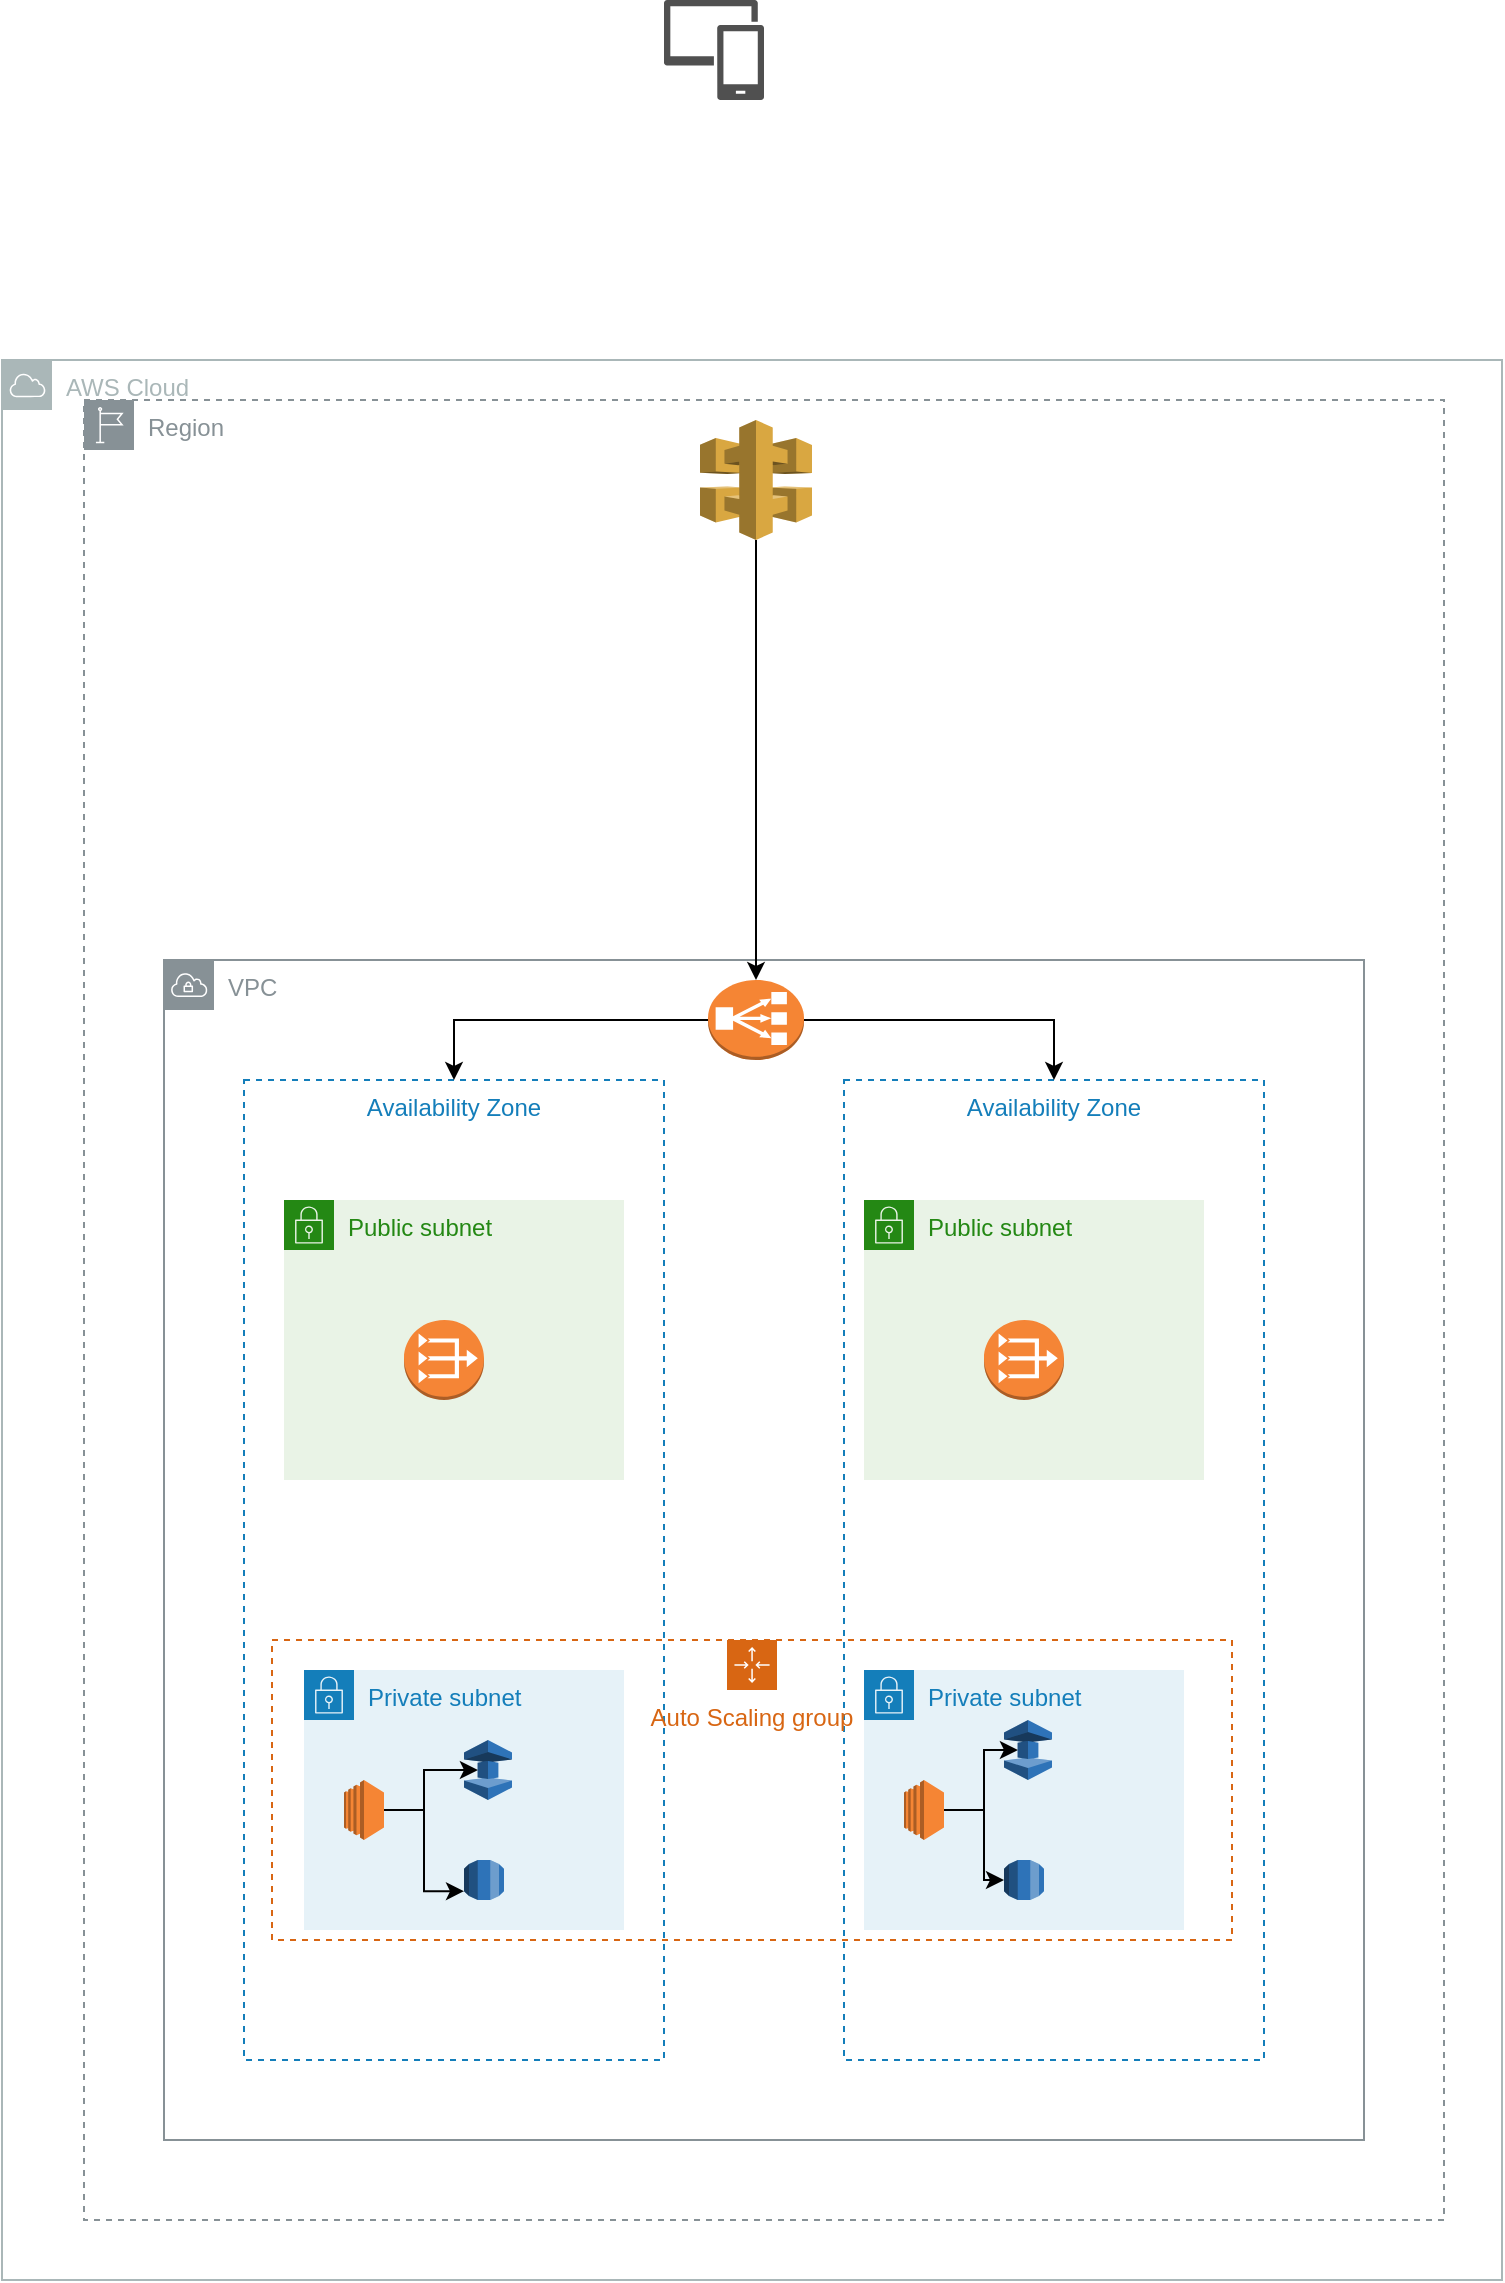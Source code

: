 <mxfile version="21.1.1" type="github">
  <diagram name="Page-1" id="0Z0dmIoloKLWmDzg_9Ur">
    <mxGraphModel dx="1306" dy="756" grid="1" gridSize="10" guides="1" tooltips="1" connect="1" arrows="1" fold="1" page="1" pageScale="1" pageWidth="827" pageHeight="1169" math="0" shadow="0">
      <root>
        <mxCell id="0" />
        <mxCell id="1" parent="0" />
        <mxCell id="ZeKKyTA1GvqAnuSzezD5-3" value="AWS Cloud" style="sketch=0;outlineConnect=0;gradientColor=none;html=1;whiteSpace=wrap;fontSize=12;fontStyle=0;shape=mxgraph.aws4.group;grIcon=mxgraph.aws4.group_aws_cloud;strokeColor=#AAB7B8;fillColor=none;verticalAlign=top;align=left;spacingLeft=30;fontColor=#AAB7B8;dashed=0;" parent="1" vertex="1">
          <mxGeometry x="39" y="190" width="750" height="960" as="geometry" />
        </mxCell>
        <mxCell id="ZeKKyTA1GvqAnuSzezD5-4" value="Region" style="sketch=0;outlineConnect=0;gradientColor=none;html=1;whiteSpace=wrap;fontSize=12;fontStyle=0;shape=mxgraph.aws4.group;grIcon=mxgraph.aws4.group_region;strokeColor=#879196;fillColor=none;verticalAlign=top;align=left;spacingLeft=30;fontColor=#879196;dashed=1;" parent="1" vertex="1">
          <mxGeometry x="80" y="210" width="680" height="910" as="geometry" />
        </mxCell>
        <mxCell id="ZeKKyTA1GvqAnuSzezD5-5" value="VPC" style="sketch=0;outlineConnect=0;gradientColor=none;html=1;whiteSpace=wrap;fontSize=12;fontStyle=0;shape=mxgraph.aws4.group;grIcon=mxgraph.aws4.group_vpc;strokeColor=#879196;fillColor=none;verticalAlign=top;align=left;spacingLeft=30;fontColor=#879196;dashed=0;" parent="1" vertex="1">
          <mxGeometry x="120" y="490" width="600" height="590" as="geometry" />
        </mxCell>
        <mxCell id="poGFU8xNLzM71z-gRhvB-1" value="Availability Zone" style="fillColor=none;strokeColor=#147EBA;dashed=1;verticalAlign=top;fontStyle=0;fontColor=#147EBA;whiteSpace=wrap;html=1;" parent="1" vertex="1">
          <mxGeometry x="160" y="550" width="210" height="490" as="geometry" />
        </mxCell>
        <mxCell id="poGFU8xNLzM71z-gRhvB-3" value="Public subnet" style="points=[[0,0],[0.25,0],[0.5,0],[0.75,0],[1,0],[1,0.25],[1,0.5],[1,0.75],[1,1],[0.75,1],[0.5,1],[0.25,1],[0,1],[0,0.75],[0,0.5],[0,0.25]];outlineConnect=0;gradientColor=none;html=1;whiteSpace=wrap;fontSize=12;fontStyle=0;container=1;pointerEvents=0;collapsible=0;recursiveResize=0;shape=mxgraph.aws4.group;grIcon=mxgraph.aws4.group_security_group;grStroke=0;strokeColor=#248814;fillColor=#E9F3E6;verticalAlign=top;align=left;spacingLeft=30;fontColor=#248814;dashed=0;" parent="1" vertex="1">
          <mxGeometry x="180" y="610" width="170" height="140" as="geometry" />
        </mxCell>
        <mxCell id="Vlm_jPhdJ4eIxLxJds_A-11" value="" style="outlineConnect=0;dashed=0;verticalLabelPosition=bottom;verticalAlign=top;align=center;html=1;shape=mxgraph.aws3.vpc_nat_gateway;fillColor=#F58536;gradientColor=none;" vertex="1" parent="poGFU8xNLzM71z-gRhvB-3">
          <mxGeometry x="60" y="60" width="40" height="40" as="geometry" />
        </mxCell>
        <mxCell id="poGFU8xNLzM71z-gRhvB-6" value="Private subnet" style="points=[[0,0],[0.25,0],[0.5,0],[0.75,0],[1,0],[1,0.25],[1,0.5],[1,0.75],[1,1],[0.75,1],[0.5,1],[0.25,1],[0,1],[0,0.75],[0,0.5],[0,0.25]];outlineConnect=0;gradientColor=none;html=1;whiteSpace=wrap;fontSize=12;fontStyle=0;container=1;pointerEvents=0;collapsible=0;recursiveResize=0;shape=mxgraph.aws4.group;grIcon=mxgraph.aws4.group_security_group;grStroke=0;strokeColor=#147EBA;fillColor=#E6F2F8;verticalAlign=top;align=left;spacingLeft=30;fontColor=#147EBA;dashed=0;" parent="1" vertex="1">
          <mxGeometry x="190" y="845" width="160" height="130" as="geometry" />
        </mxCell>
        <mxCell id="poGFU8xNLzM71z-gRhvB-8" value="Public subnet" style="points=[[0,0],[0.25,0],[0.5,0],[0.75,0],[1,0],[1,0.25],[1,0.5],[1,0.75],[1,1],[0.75,1],[0.5,1],[0.25,1],[0,1],[0,0.75],[0,0.5],[0,0.25]];outlineConnect=0;gradientColor=none;html=1;whiteSpace=wrap;fontSize=12;fontStyle=0;container=1;pointerEvents=0;collapsible=0;recursiveResize=0;shape=mxgraph.aws4.group;grIcon=mxgraph.aws4.group_security_group;grStroke=0;strokeColor=#248814;fillColor=#E9F3E6;verticalAlign=top;align=left;spacingLeft=30;fontColor=#248814;dashed=0;" parent="1" vertex="1">
          <mxGeometry x="470" y="610" width="170" height="140" as="geometry" />
        </mxCell>
        <mxCell id="poGFU8xNLzM71z-gRhvB-9" value="Private subnet" style="points=[[0,0],[0.25,0],[0.5,0],[0.75,0],[1,0],[1,0.25],[1,0.5],[1,0.75],[1,1],[0.75,1],[0.5,1],[0.25,1],[0,1],[0,0.75],[0,0.5],[0,0.25]];outlineConnect=0;gradientColor=none;html=1;whiteSpace=wrap;fontSize=12;fontStyle=0;container=1;pointerEvents=0;collapsible=0;recursiveResize=0;shape=mxgraph.aws4.group;grIcon=mxgraph.aws4.group_security_group;grStroke=0;strokeColor=#147EBA;fillColor=#E6F2F8;verticalAlign=top;align=left;spacingLeft=30;fontColor=#147EBA;dashed=0;" parent="1" vertex="1">
          <mxGeometry x="470" y="845" width="160" height="130" as="geometry" />
        </mxCell>
        <mxCell id="poGFU8xNLzM71z-gRhvB-10" value="Availability Zone" style="fillColor=none;strokeColor=#147EBA;dashed=1;verticalAlign=top;fontStyle=0;fontColor=#147EBA;whiteSpace=wrap;html=1;" parent="1" vertex="1">
          <mxGeometry x="460" y="550" width="210" height="490" as="geometry" />
        </mxCell>
        <mxCell id="Vlm_jPhdJ4eIxLxJds_A-1" value="" style="sketch=0;pointerEvents=1;shadow=0;dashed=0;html=1;strokeColor=none;labelPosition=center;verticalLabelPosition=bottom;verticalAlign=top;align=center;fillColor=#505050;shape=mxgraph.mscae.intune.device_group" vertex="1" parent="1">
          <mxGeometry x="370" y="10" width="50" height="50" as="geometry" />
        </mxCell>
        <mxCell id="Vlm_jPhdJ4eIxLxJds_A-9" style="edgeStyle=orthogonalEdgeStyle;rounded=0;orthogonalLoop=1;jettySize=auto;html=1;" edge="1" parent="1" source="Vlm_jPhdJ4eIxLxJds_A-3" target="Vlm_jPhdJ4eIxLxJds_A-4">
          <mxGeometry relative="1" as="geometry" />
        </mxCell>
        <mxCell id="Vlm_jPhdJ4eIxLxJds_A-3" value="" style="outlineConnect=0;dashed=0;verticalLabelPosition=bottom;verticalAlign=top;align=center;html=1;shape=mxgraph.aws3.api_gateway;fillColor=#D9A741;gradientColor=none;" vertex="1" parent="1">
          <mxGeometry x="388" y="220" width="56" height="60" as="geometry" />
        </mxCell>
        <mxCell id="Vlm_jPhdJ4eIxLxJds_A-5" style="edgeStyle=orthogonalEdgeStyle;rounded=0;orthogonalLoop=1;jettySize=auto;html=1;entryX=0.5;entryY=0;entryDx=0;entryDy=0;" edge="1" parent="1" source="Vlm_jPhdJ4eIxLxJds_A-4" target="poGFU8xNLzM71z-gRhvB-10">
          <mxGeometry relative="1" as="geometry" />
        </mxCell>
        <mxCell id="Vlm_jPhdJ4eIxLxJds_A-6" style="edgeStyle=orthogonalEdgeStyle;rounded=0;orthogonalLoop=1;jettySize=auto;html=1;" edge="1" parent="1" source="Vlm_jPhdJ4eIxLxJds_A-4" target="poGFU8xNLzM71z-gRhvB-1">
          <mxGeometry relative="1" as="geometry" />
        </mxCell>
        <mxCell id="Vlm_jPhdJ4eIxLxJds_A-4" value="" style="outlineConnect=0;dashed=0;verticalLabelPosition=bottom;verticalAlign=top;align=center;html=1;shape=mxgraph.aws3.classic_load_balancer;fillColor=#F58534;gradientColor=none;" vertex="1" parent="1">
          <mxGeometry x="392" y="500" width="48" height="40" as="geometry" />
        </mxCell>
        <mxCell id="Vlm_jPhdJ4eIxLxJds_A-7" value="Auto Scaling group" style="points=[[0,0],[0.25,0],[0.5,0],[0.75,0],[1,0],[1,0.25],[1,0.5],[1,0.75],[1,1],[0.75,1],[0.5,1],[0.25,1],[0,1],[0,0.75],[0,0.5],[0,0.25]];outlineConnect=0;gradientColor=none;html=1;whiteSpace=wrap;fontSize=12;fontStyle=0;container=1;pointerEvents=0;collapsible=0;recursiveResize=0;shape=mxgraph.aws4.groupCenter;grIcon=mxgraph.aws4.group_auto_scaling_group;grStroke=1;strokeColor=#D86613;fillColor=none;verticalAlign=top;align=center;fontColor=#D86613;dashed=1;spacingTop=25;" vertex="1" parent="1">
          <mxGeometry x="174" y="830" width="480" height="150" as="geometry" />
        </mxCell>
        <mxCell id="Vlm_jPhdJ4eIxLxJds_A-15" value="" style="outlineConnect=0;dashed=0;verticalLabelPosition=bottom;verticalAlign=top;align=center;html=1;shape=mxgraph.aws3.elasticache;fillColor=#2E73B8;gradientColor=none;" vertex="1" parent="Vlm_jPhdJ4eIxLxJds_A-7">
          <mxGeometry x="96" y="50" width="24" height="30" as="geometry" />
        </mxCell>
        <mxCell id="Vlm_jPhdJ4eIxLxJds_A-14" value="" style="outlineConnect=0;dashed=0;verticalLabelPosition=bottom;verticalAlign=top;align=center;html=1;shape=mxgraph.aws3.rds;fillColor=#2E73B8;gradientColor=none;" vertex="1" parent="Vlm_jPhdJ4eIxLxJds_A-7">
          <mxGeometry x="96" y="110" width="20" height="20" as="geometry" />
        </mxCell>
        <mxCell id="Vlm_jPhdJ4eIxLxJds_A-23" value="" style="outlineConnect=0;dashed=0;verticalLabelPosition=bottom;verticalAlign=top;align=center;html=1;shape=mxgraph.aws3.elasticache;fillColor=#2E73B8;gradientColor=none;" vertex="1" parent="Vlm_jPhdJ4eIxLxJds_A-7">
          <mxGeometry x="366" y="40" width="24" height="30" as="geometry" />
        </mxCell>
        <mxCell id="Vlm_jPhdJ4eIxLxJds_A-12" value="" style="outlineConnect=0;dashed=0;verticalLabelPosition=bottom;verticalAlign=top;align=center;html=1;shape=mxgraph.aws3.vpc_nat_gateway;fillColor=#F58536;gradientColor=none;" vertex="1" parent="1">
          <mxGeometry x="530" y="670" width="40" height="40" as="geometry" />
        </mxCell>
        <mxCell id="Vlm_jPhdJ4eIxLxJds_A-16" style="edgeStyle=orthogonalEdgeStyle;rounded=0;orthogonalLoop=1;jettySize=auto;html=1;entryX=0.29;entryY=0.5;entryDx=0;entryDy=0;entryPerimeter=0;" edge="1" parent="1" source="Vlm_jPhdJ4eIxLxJds_A-13" target="Vlm_jPhdJ4eIxLxJds_A-15">
          <mxGeometry relative="1" as="geometry" />
        </mxCell>
        <mxCell id="Vlm_jPhdJ4eIxLxJds_A-17" style="edgeStyle=orthogonalEdgeStyle;rounded=0;orthogonalLoop=1;jettySize=auto;html=1;entryX=0;entryY=0.78;entryDx=0;entryDy=0;entryPerimeter=0;" edge="1" parent="1" source="Vlm_jPhdJ4eIxLxJds_A-13" target="Vlm_jPhdJ4eIxLxJds_A-14">
          <mxGeometry relative="1" as="geometry" />
        </mxCell>
        <mxCell id="Vlm_jPhdJ4eIxLxJds_A-13" value="" style="outlineConnect=0;dashed=0;verticalLabelPosition=bottom;verticalAlign=top;align=center;html=1;shape=mxgraph.aws3.ec2;fillColor=#F58534;gradientColor=none;" vertex="1" parent="1">
          <mxGeometry x="210" y="900" width="20" height="30" as="geometry" />
        </mxCell>
        <mxCell id="Vlm_jPhdJ4eIxLxJds_A-25" style="edgeStyle=orthogonalEdgeStyle;rounded=0;orthogonalLoop=1;jettySize=auto;html=1;entryX=0.29;entryY=0.5;entryDx=0;entryDy=0;entryPerimeter=0;" edge="1" parent="1" source="Vlm_jPhdJ4eIxLxJds_A-20" target="Vlm_jPhdJ4eIxLxJds_A-23">
          <mxGeometry relative="1" as="geometry" />
        </mxCell>
        <mxCell id="Vlm_jPhdJ4eIxLxJds_A-26" style="edgeStyle=orthogonalEdgeStyle;rounded=0;orthogonalLoop=1;jettySize=auto;html=1;entryX=0;entryY=0.5;entryDx=0;entryDy=0;entryPerimeter=0;" edge="1" parent="1" source="Vlm_jPhdJ4eIxLxJds_A-20" target="Vlm_jPhdJ4eIxLxJds_A-22">
          <mxGeometry relative="1" as="geometry" />
        </mxCell>
        <mxCell id="Vlm_jPhdJ4eIxLxJds_A-20" value="" style="outlineConnect=0;dashed=0;verticalLabelPosition=bottom;verticalAlign=top;align=center;html=1;shape=mxgraph.aws3.ec2;fillColor=#F58534;gradientColor=none;" vertex="1" parent="1">
          <mxGeometry x="490" y="900" width="20" height="30" as="geometry" />
        </mxCell>
        <mxCell id="Vlm_jPhdJ4eIxLxJds_A-22" value="" style="outlineConnect=0;dashed=0;verticalLabelPosition=bottom;verticalAlign=top;align=center;html=1;shape=mxgraph.aws3.rds;fillColor=#2E73B8;gradientColor=none;" vertex="1" parent="1">
          <mxGeometry x="540" y="940" width="20" height="20" as="geometry" />
        </mxCell>
      </root>
    </mxGraphModel>
  </diagram>
</mxfile>
